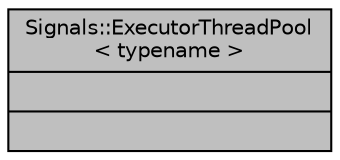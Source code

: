 digraph "Signals::ExecutorThreadPool&lt; typename &gt;"
{
 // INTERACTIVE_SVG=YES
  edge [fontname="Helvetica",fontsize="10",labelfontname="Helvetica",labelfontsize="10"];
  node [fontname="Helvetica",fontsize="10",shape=record];
  Node1 [label="{Signals::ExecutorThreadPool\l\< typename \>\n||}",height=0.2,width=0.4,color="black", fillcolor="grey75", style="filled", fontcolor="black"];
}
